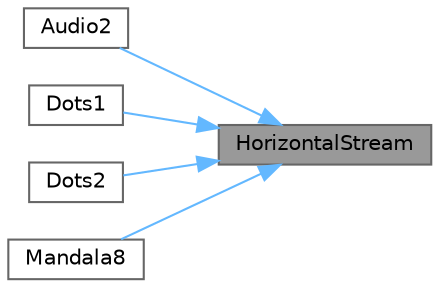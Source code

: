 digraph "HorizontalStream"
{
 // INTERACTIVE_SVG=YES
 // LATEX_PDF_SIZE
  bgcolor="transparent";
  edge [fontname=Helvetica,fontsize=10,labelfontname=Helvetica,labelfontsize=10];
  node [fontname=Helvetica,fontsize=10,shape=box,height=0.2,width=0.4];
  rankdir="RL";
  Node1 [id="Node000001",label="HorizontalStream",height=0.2,width=0.4,color="gray40", fillcolor="grey60", style="filled", fontcolor="black",tooltip=" "];
  Node1 -> Node2 [id="edge1_Node000001_Node000002",dir="back",color="steelblue1",style="solid",tooltip=" "];
  Node2 [id="Node000002",label="Audio2",height=0.2,width=0.4,color="grey40", fillcolor="white", style="filled",URL="$d6/d43/funky_8cpp_aba61b839ccbbd9d26a94bdb82c3cb165.html#aba61b839ccbbd9d26a94bdb82c3cb165",tooltip=" "];
  Node1 -> Node3 [id="edge2_Node000001_Node000003",dir="back",color="steelblue1",style="solid",tooltip=" "];
  Node3 [id="Node000003",label="Dots1",height=0.2,width=0.4,color="grey40", fillcolor="white", style="filled",URL="$d6/d43/funky_8cpp_a7bdb3ad94a12a84909a3b3ff537d4164.html#a7bdb3ad94a12a84909a3b3ff537d4164",tooltip=" "];
  Node1 -> Node4 [id="edge3_Node000001_Node000004",dir="back",color="steelblue1",style="solid",tooltip=" "];
  Node4 [id="Node000004",label="Dots2",height=0.2,width=0.4,color="grey40", fillcolor="white", style="filled",URL="$d6/d43/funky_8cpp_a5c2cd5501a03bbd0ea892b591059803e.html#a5c2cd5501a03bbd0ea892b591059803e",tooltip=" "];
  Node1 -> Node5 [id="edge4_Node000001_Node000005",dir="back",color="steelblue1",style="solid",tooltip=" "];
  Node5 [id="Node000005",label="Mandala8",height=0.2,width=0.4,color="grey40", fillcolor="white", style="filled",URL="$d6/d43/funky_8cpp_a8e63ccdacfca71c6684433ecace8589a.html#a8e63ccdacfca71c6684433ecace8589a",tooltip=" "];
}

